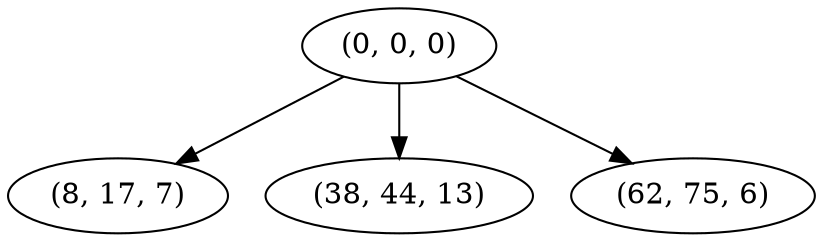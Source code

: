 digraph tree {
    "(0, 0, 0)";
    "(8, 17, 7)";
    "(38, 44, 13)";
    "(62, 75, 6)";
    "(0, 0, 0)" -> "(8, 17, 7)";
    "(0, 0, 0)" -> "(38, 44, 13)";
    "(0, 0, 0)" -> "(62, 75, 6)";
}
